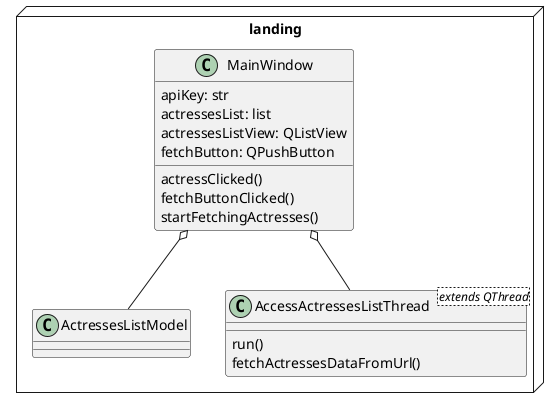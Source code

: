 @startuml landing
package landing <<Node>> {
    class MainWindow {
        apiKey: str
        actressesList: list
        actressesListView: QListView
        fetchButton: QPushButton
        actressClicked()
        fetchButtonClicked()
        startFetchingActresses()
    }

    class ActressesListModel

    class AccessActressesListThread <extends QThread> {
        run()
        fetchActressesDataFromUrl()
    }

    MainWindow o-- AccessActressesListThread
    MainWindow o--ActressesListModel
}
@enduml
